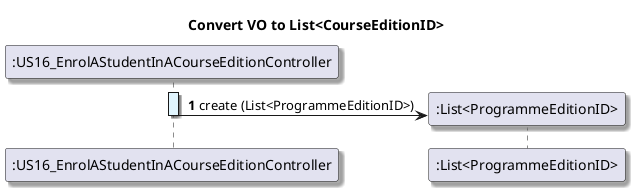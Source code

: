 @startuml
title Convert VO to List<CourseEditionID>
autonumber
skinparam {
  ActivityPadding 2
  ActivityMargin 2
  BoxPadding 2
}
skinparam defaultTextAlignment center
skinparam shadowing true


activate ":US16_EnrolAStudentInACourseEditionController" #E1F5FE
create ":List<ProgrammeEditionID>"
":US16_EnrolAStudentInACourseEditionController" -> ":List<ProgrammeEditionID>": create (List<ProgrammeEditionID>)

deactivate ":US16_EnrolAStudentInACourseEditionController"
@enduml